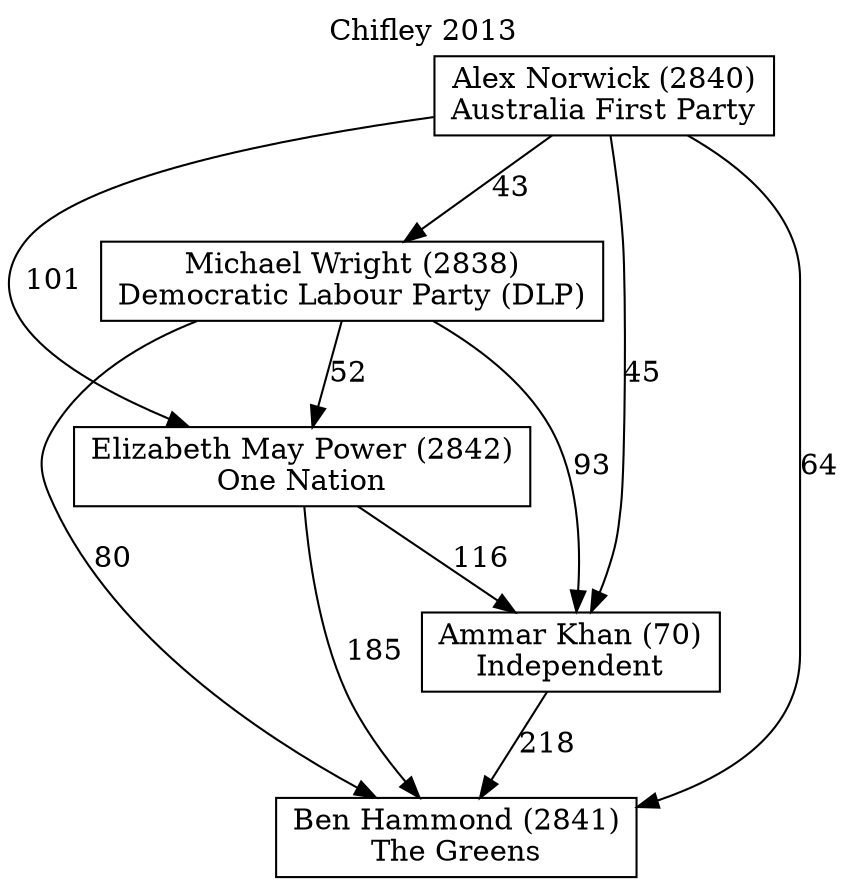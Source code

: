 // House preference flow
digraph "Ben Hammond (2841)_Chifley_2013" {
	graph [label="Chifley 2013" labelloc=t mclimit=10]
	node [shape=box]
	"Ben Hammond (2841)" [label="Ben Hammond (2841)
The Greens"]
	"Ammar Khan (70)" [label="Ammar Khan (70)
Independent"]
	"Elizabeth May Power (2842)" [label="Elizabeth May Power (2842)
One Nation"]
	"Michael Wright (2838)" [label="Michael Wright (2838)
Democratic Labour Party (DLP)"]
	"Alex Norwick (2840)" [label="Alex Norwick (2840)
Australia First Party"]
	"Ben Hammond (2841)" [label="Ben Hammond (2841)
The Greens"]
	"Elizabeth May Power (2842)" [label="Elizabeth May Power (2842)
One Nation"]
	"Michael Wright (2838)" [label="Michael Wright (2838)
Democratic Labour Party (DLP)"]
	"Alex Norwick (2840)" [label="Alex Norwick (2840)
Australia First Party"]
	"Ben Hammond (2841)" [label="Ben Hammond (2841)
The Greens"]
	"Michael Wright (2838)" [label="Michael Wright (2838)
Democratic Labour Party (DLP)"]
	"Alex Norwick (2840)" [label="Alex Norwick (2840)
Australia First Party"]
	"Ben Hammond (2841)" [label="Ben Hammond (2841)
The Greens"]
	"Alex Norwick (2840)" [label="Alex Norwick (2840)
Australia First Party"]
	"Alex Norwick (2840)" [label="Alex Norwick (2840)
Australia First Party"]
	"Michael Wright (2838)" [label="Michael Wright (2838)
Democratic Labour Party (DLP)"]
	"Alex Norwick (2840)" [label="Alex Norwick (2840)
Australia First Party"]
	"Alex Norwick (2840)" [label="Alex Norwick (2840)
Australia First Party"]
	"Elizabeth May Power (2842)" [label="Elizabeth May Power (2842)
One Nation"]
	"Michael Wright (2838)" [label="Michael Wright (2838)
Democratic Labour Party (DLP)"]
	"Alex Norwick (2840)" [label="Alex Norwick (2840)
Australia First Party"]
	"Elizabeth May Power (2842)" [label="Elizabeth May Power (2842)
One Nation"]
	"Alex Norwick (2840)" [label="Alex Norwick (2840)
Australia First Party"]
	"Alex Norwick (2840)" [label="Alex Norwick (2840)
Australia First Party"]
	"Michael Wright (2838)" [label="Michael Wright (2838)
Democratic Labour Party (DLP)"]
	"Alex Norwick (2840)" [label="Alex Norwick (2840)
Australia First Party"]
	"Alex Norwick (2840)" [label="Alex Norwick (2840)
Australia First Party"]
	"Ammar Khan (70)" [label="Ammar Khan (70)
Independent"]
	"Elizabeth May Power (2842)" [label="Elizabeth May Power (2842)
One Nation"]
	"Michael Wright (2838)" [label="Michael Wright (2838)
Democratic Labour Party (DLP)"]
	"Alex Norwick (2840)" [label="Alex Norwick (2840)
Australia First Party"]
	"Ammar Khan (70)" [label="Ammar Khan (70)
Independent"]
	"Michael Wright (2838)" [label="Michael Wright (2838)
Democratic Labour Party (DLP)"]
	"Alex Norwick (2840)" [label="Alex Norwick (2840)
Australia First Party"]
	"Ammar Khan (70)" [label="Ammar Khan (70)
Independent"]
	"Alex Norwick (2840)" [label="Alex Norwick (2840)
Australia First Party"]
	"Alex Norwick (2840)" [label="Alex Norwick (2840)
Australia First Party"]
	"Michael Wright (2838)" [label="Michael Wright (2838)
Democratic Labour Party (DLP)"]
	"Alex Norwick (2840)" [label="Alex Norwick (2840)
Australia First Party"]
	"Alex Norwick (2840)" [label="Alex Norwick (2840)
Australia First Party"]
	"Elizabeth May Power (2842)" [label="Elizabeth May Power (2842)
One Nation"]
	"Michael Wright (2838)" [label="Michael Wright (2838)
Democratic Labour Party (DLP)"]
	"Alex Norwick (2840)" [label="Alex Norwick (2840)
Australia First Party"]
	"Elizabeth May Power (2842)" [label="Elizabeth May Power (2842)
One Nation"]
	"Alex Norwick (2840)" [label="Alex Norwick (2840)
Australia First Party"]
	"Alex Norwick (2840)" [label="Alex Norwick (2840)
Australia First Party"]
	"Michael Wright (2838)" [label="Michael Wright (2838)
Democratic Labour Party (DLP)"]
	"Alex Norwick (2840)" [label="Alex Norwick (2840)
Australia First Party"]
	"Alex Norwick (2840)" [label="Alex Norwick (2840)
Australia First Party"]
	"Ammar Khan (70)" -> "Ben Hammond (2841)" [label=218]
	"Elizabeth May Power (2842)" -> "Ammar Khan (70)" [label=116]
	"Michael Wright (2838)" -> "Elizabeth May Power (2842)" [label=52]
	"Alex Norwick (2840)" -> "Michael Wright (2838)" [label=43]
	"Elizabeth May Power (2842)" -> "Ben Hammond (2841)" [label=185]
	"Michael Wright (2838)" -> "Ben Hammond (2841)" [label=80]
	"Alex Norwick (2840)" -> "Ben Hammond (2841)" [label=64]
	"Alex Norwick (2840)" -> "Elizabeth May Power (2842)" [label=101]
	"Michael Wright (2838)" -> "Ammar Khan (70)" [label=93]
	"Alex Norwick (2840)" -> "Ammar Khan (70)" [label=45]
}
